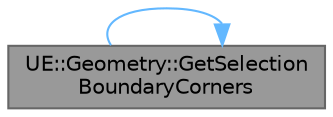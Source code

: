 digraph "UE::Geometry::GetSelectionBoundaryCorners"
{
 // INTERACTIVE_SVG=YES
 // LATEX_PDF_SIZE
  bgcolor="transparent";
  edge [fontname=Helvetica,fontsize=10,labelfontname=Helvetica,labelfontsize=10];
  node [fontname=Helvetica,fontsize=10,shape=box,height=0.2,width=0.4];
  rankdir="LR";
  Node1 [id="Node000001",label="UE::Geometry::GetSelection\lBoundaryCorners",height=0.2,width=0.4,color="gray40", fillcolor="grey60", style="filled", fontcolor="black",tooltip="Given a EGeometryTopologyType::Polygroup selection, return the corner IDs of the polygroup corners on..."];
  Node1 -> Node1 [id="edge1_Node000001_Node000001",color="steelblue1",style="solid",tooltip=" "];
}

